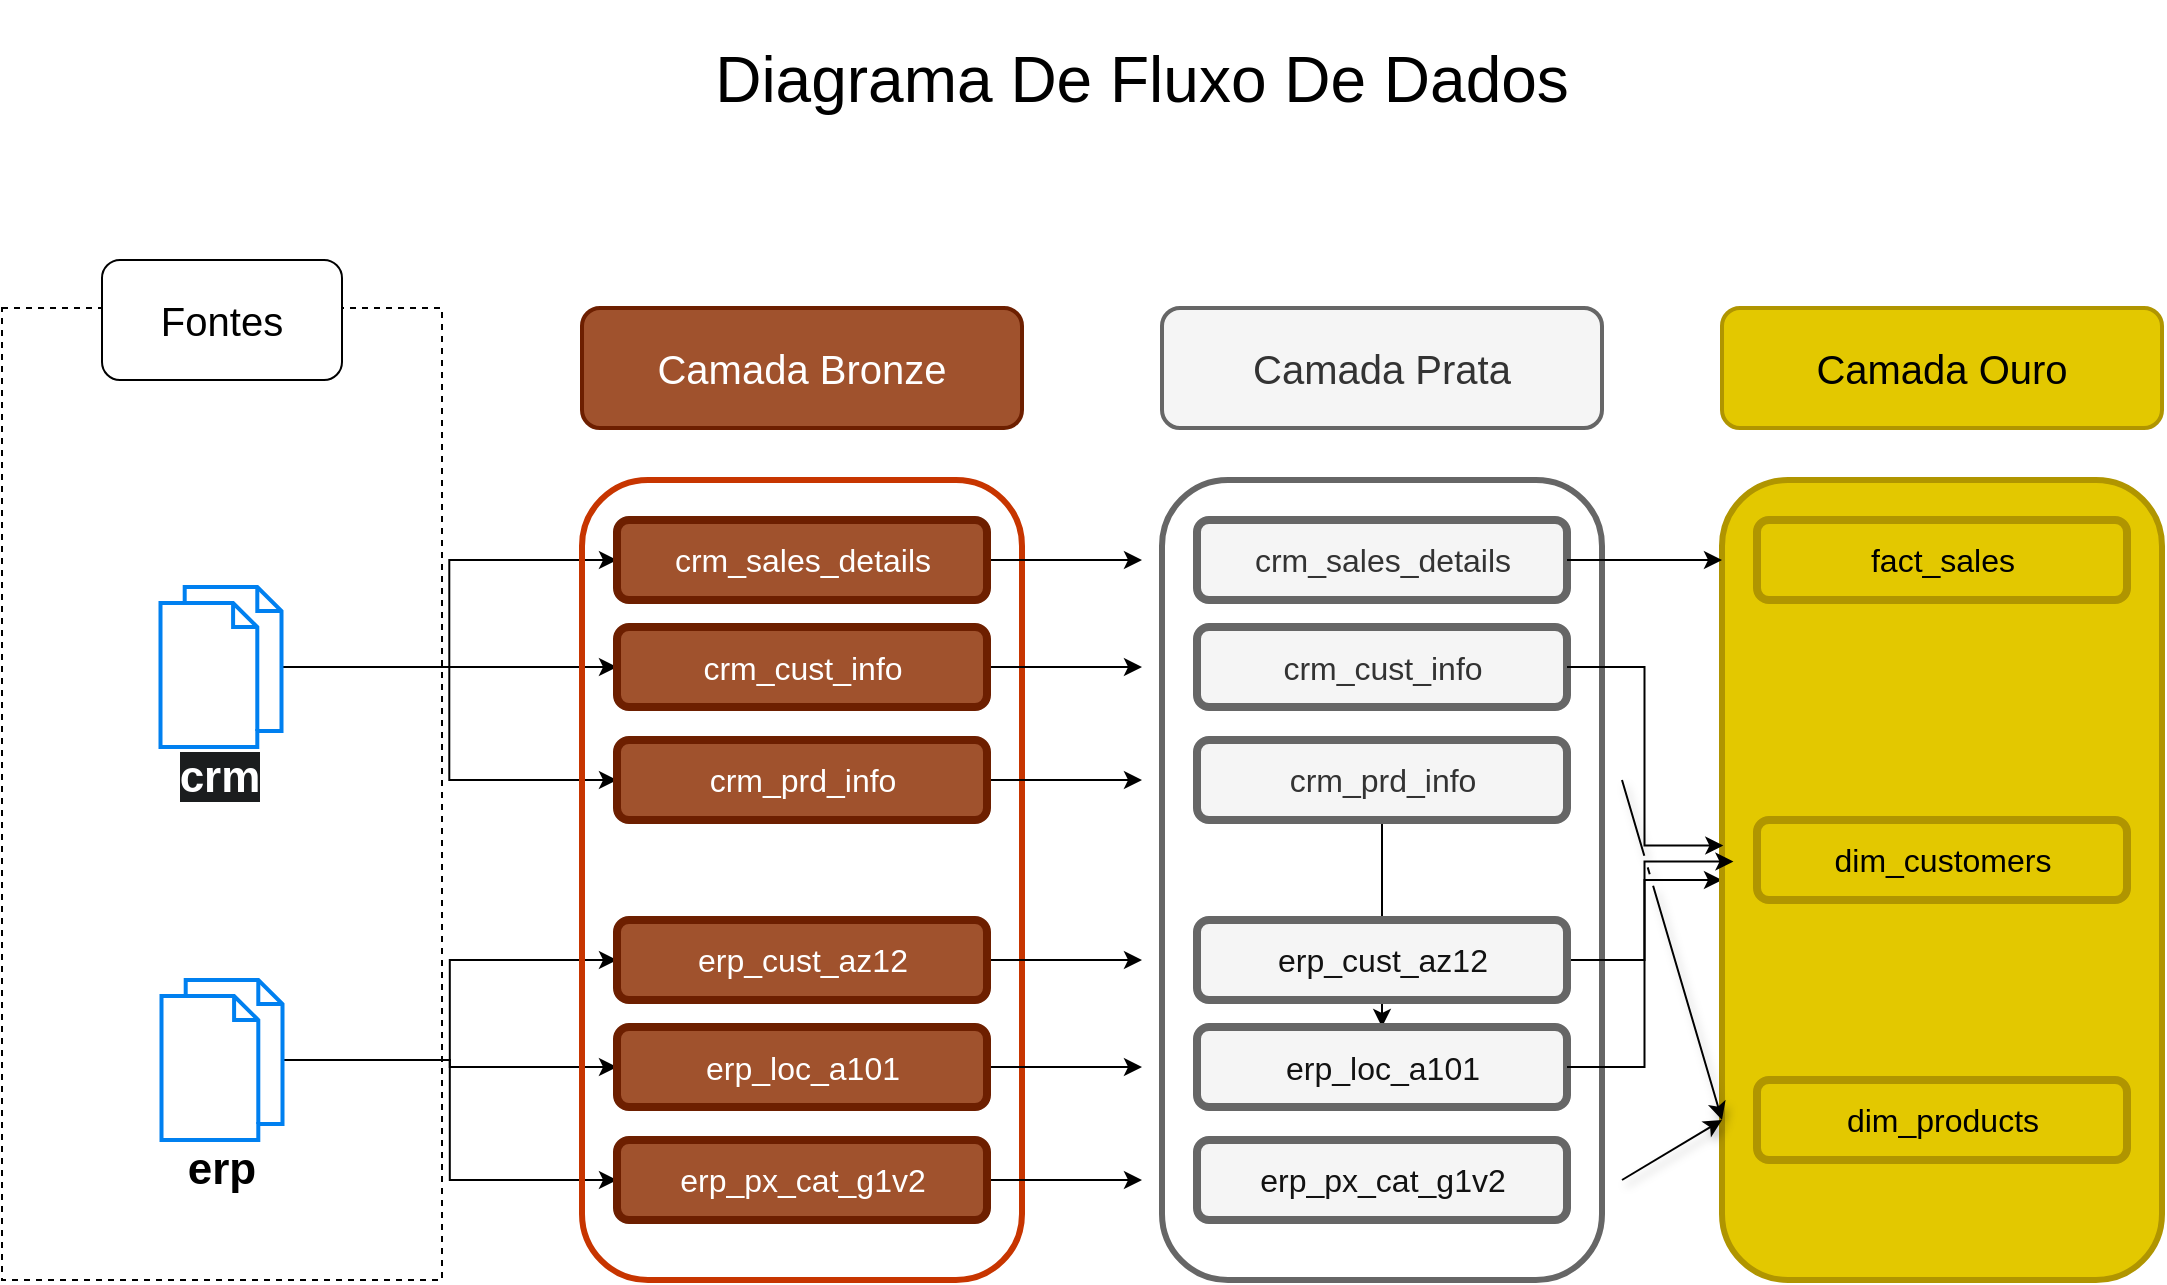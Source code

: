 <mxfile version="28.0.6">
  <diagram name="Página-1" id="BbCafUSr3fl2cwAO6K0_">
    <mxGraphModel dx="1209" dy="814" grid="1" gridSize="10" guides="1" tooltips="1" connect="1" arrows="1" fold="1" page="1" pageScale="1" pageWidth="1169" pageHeight="827" math="0" shadow="0">
      <root>
        <mxCell id="0" />
        <mxCell id="1" parent="0" />
        <mxCell id="JEhC4v_FIS09x3qAdVIA-3" value="" style="rounded=0;whiteSpace=wrap;html=1;dashed=1;fillColor=none;" vertex="1" parent="1">
          <mxGeometry x="50" y="194" width="220" height="486" as="geometry" />
        </mxCell>
        <mxCell id="JEhC4v_FIS09x3qAdVIA-4" value="&lt;font style=&quot;font-size: 20px;&quot;&gt;Fontes&lt;/font&gt;" style="rounded=1;whiteSpace=wrap;html=1;" vertex="1" parent="1">
          <mxGeometry x="100" y="170" width="120" height="60" as="geometry" />
        </mxCell>
        <mxCell id="JEhC4v_FIS09x3qAdVIA-60" style="edgeStyle=orthogonalEdgeStyle;rounded=0;orthogonalLoop=1;jettySize=auto;html=1;" edge="1" parent="1" source="JEhC4v_FIS09x3qAdVIA-5" target="JEhC4v_FIS09x3qAdVIA-13">
          <mxGeometry relative="1" as="geometry" />
        </mxCell>
        <mxCell id="JEhC4v_FIS09x3qAdVIA-61" style="edgeStyle=orthogonalEdgeStyle;rounded=0;orthogonalLoop=1;jettySize=auto;html=1;" edge="1" parent="1" source="JEhC4v_FIS09x3qAdVIA-5" target="JEhC4v_FIS09x3qAdVIA-12">
          <mxGeometry relative="1" as="geometry" />
        </mxCell>
        <mxCell id="JEhC4v_FIS09x3qAdVIA-62" style="edgeStyle=orthogonalEdgeStyle;rounded=0;orthogonalLoop=1;jettySize=auto;html=1;entryX=0;entryY=0.5;entryDx=0;entryDy=0;" edge="1" parent="1" source="JEhC4v_FIS09x3qAdVIA-5" target="JEhC4v_FIS09x3qAdVIA-14">
          <mxGeometry relative="1" as="geometry" />
        </mxCell>
        <mxCell id="JEhC4v_FIS09x3qAdVIA-5" value="" style="html=1;verticalLabelPosition=bottom;align=center;labelBackgroundColor=#ffffff;verticalAlign=top;strokeWidth=2;strokeColor=#0080F0;shadow=0;dashed=0;shape=mxgraph.ios7.icons.documents;" vertex="1" parent="1">
          <mxGeometry x="129.25" y="333.5" width="60.5" height="80" as="geometry" />
        </mxCell>
        <mxCell id="JEhC4v_FIS09x3qAdVIA-63" style="edgeStyle=orthogonalEdgeStyle;rounded=0;orthogonalLoop=1;jettySize=auto;html=1;" edge="1" parent="1" source="JEhC4v_FIS09x3qAdVIA-6" target="JEhC4v_FIS09x3qAdVIA-16">
          <mxGeometry relative="1" as="geometry" />
        </mxCell>
        <mxCell id="JEhC4v_FIS09x3qAdVIA-64" style="edgeStyle=orthogonalEdgeStyle;rounded=0;orthogonalLoop=1;jettySize=auto;html=1;" edge="1" parent="1" source="JEhC4v_FIS09x3qAdVIA-6" target="JEhC4v_FIS09x3qAdVIA-15">
          <mxGeometry relative="1" as="geometry" />
        </mxCell>
        <mxCell id="JEhC4v_FIS09x3qAdVIA-65" style="edgeStyle=orthogonalEdgeStyle;rounded=0;orthogonalLoop=1;jettySize=auto;html=1;entryX=0;entryY=0.5;entryDx=0;entryDy=0;" edge="1" parent="1" source="JEhC4v_FIS09x3qAdVIA-6" target="JEhC4v_FIS09x3qAdVIA-17">
          <mxGeometry relative="1" as="geometry" />
        </mxCell>
        <mxCell id="JEhC4v_FIS09x3qAdVIA-6" value="" style="html=1;verticalLabelPosition=bottom;align=center;labelBackgroundColor=#ffffff;verticalAlign=top;strokeWidth=2;strokeColor=#0080F0;shadow=0;dashed=0;shape=mxgraph.ios7.icons.documents;" vertex="1" parent="1">
          <mxGeometry x="129.75" y="530" width="60.5" height="80" as="geometry" />
        </mxCell>
        <mxCell id="JEhC4v_FIS09x3qAdVIA-7" value="&lt;br&gt;&lt;b style=&quot;forced-color-adjust: none; box-shadow: none !important; color: rgb(255, 255, 255); font-family: Helvetica; font-size: 22px; font-style: normal; font-variant-ligatures: normal; font-variant-caps: normal; letter-spacing: normal; orphans: 2; text-align: center; text-indent: 0px; text-transform: none; widows: 2; word-spacing: 0px; -webkit-text-stroke-width: 0px; white-space: normal; background-color: rgb(27, 29, 30); text-decoration-thickness: initial; text-decoration-style: initial; text-decoration-color: initial;&quot;&gt;&lt;span style=&quot;forced-color-adjust: none; box-shadow: none !important;&quot;&gt;crm&lt;/span&gt;&lt;/b&gt;&lt;div&gt;&lt;br/&gt;&lt;/div&gt;" style="text;html=1;align=center;verticalAlign=middle;whiteSpace=wrap;rounded=0;" vertex="1" parent="1">
          <mxGeometry x="129.25" y="413.5" width="60" height="30" as="geometry" />
        </mxCell>
        <mxCell id="JEhC4v_FIS09x3qAdVIA-8" value="&lt;div&gt;&lt;font style=&quot;font-size: 22px;&quot;&gt;&lt;b&gt;erp&lt;/b&gt;&lt;/font&gt;&lt;/div&gt;" style="text;html=1;align=center;verticalAlign=middle;whiteSpace=wrap;rounded=0;" vertex="1" parent="1">
          <mxGeometry x="129.75" y="610" width="60" height="30" as="geometry" />
        </mxCell>
        <mxCell id="JEhC4v_FIS09x3qAdVIA-10" value="" style="rounded=1;whiteSpace=wrap;html=1;fillColor=none;fontColor=#000000;strokeColor=#C73500;strokeWidth=3;" vertex="1" parent="1">
          <mxGeometry x="340" y="280" width="220" height="400" as="geometry" />
        </mxCell>
        <mxCell id="JEhC4v_FIS09x3qAdVIA-11" value="&lt;font style=&quot;font-size: 20px;&quot;&gt;Camada Bronze&lt;/font&gt;" style="rounded=1;whiteSpace=wrap;html=1;fillColor=#a0522d;fontColor=#ffffff;strokeColor=#6D1F00;strokeWidth=2;" vertex="1" parent="1">
          <mxGeometry x="340" y="194" width="220" height="60" as="geometry" />
        </mxCell>
        <mxCell id="JEhC4v_FIS09x3qAdVIA-75" style="edgeStyle=orthogonalEdgeStyle;rounded=0;orthogonalLoop=1;jettySize=auto;html=1;" edge="1" parent="1" source="JEhC4v_FIS09x3qAdVIA-12">
          <mxGeometry relative="1" as="geometry">
            <mxPoint x="620.0" y="320" as="targetPoint" />
          </mxGeometry>
        </mxCell>
        <mxCell id="JEhC4v_FIS09x3qAdVIA-12" value="&lt;font style=&quot;font-size: 16px;&quot;&gt;crm_sales_details&lt;/font&gt;" style="rounded=1;whiteSpace=wrap;html=1;fillColor=#a0522d;fontColor=#ffffff;strokeColor=#6D1F00;strokeWidth=4;" vertex="1" parent="1">
          <mxGeometry x="357.5" y="300" width="185" height="40" as="geometry" />
        </mxCell>
        <mxCell id="JEhC4v_FIS09x3qAdVIA-76" style="edgeStyle=orthogonalEdgeStyle;rounded=0;orthogonalLoop=1;jettySize=auto;html=1;" edge="1" parent="1" source="JEhC4v_FIS09x3qAdVIA-13">
          <mxGeometry relative="1" as="geometry">
            <mxPoint x="620.0" y="373.5" as="targetPoint" />
          </mxGeometry>
        </mxCell>
        <mxCell id="JEhC4v_FIS09x3qAdVIA-13" value="&lt;span style=&quot;font-size: 16px;&quot;&gt;crm_cust_info&lt;/span&gt;" style="rounded=1;whiteSpace=wrap;html=1;fillColor=#a0522d;fontColor=#ffffff;strokeColor=#6D1F00;strokeWidth=4;" vertex="1" parent="1">
          <mxGeometry x="357.5" y="353.5" width="185" height="40" as="geometry" />
        </mxCell>
        <mxCell id="JEhC4v_FIS09x3qAdVIA-77" style="edgeStyle=orthogonalEdgeStyle;rounded=0;orthogonalLoop=1;jettySize=auto;html=1;" edge="1" parent="1" source="JEhC4v_FIS09x3qAdVIA-14">
          <mxGeometry relative="1" as="geometry">
            <mxPoint x="620.0" y="430" as="targetPoint" />
          </mxGeometry>
        </mxCell>
        <mxCell id="JEhC4v_FIS09x3qAdVIA-14" value="&lt;font style=&quot;font-size: 16px;&quot;&gt;crm_prd_info&lt;/font&gt;" style="rounded=1;whiteSpace=wrap;html=1;fillColor=#a0522d;fontColor=#ffffff;strokeColor=#6D1F00;strokeWidth=4;" vertex="1" parent="1">
          <mxGeometry x="357.5" y="410" width="185" height="40" as="geometry" />
        </mxCell>
        <mxCell id="JEhC4v_FIS09x3qAdVIA-78" style="edgeStyle=orthogonalEdgeStyle;rounded=0;orthogonalLoop=1;jettySize=auto;html=1;" edge="1" parent="1" source="JEhC4v_FIS09x3qAdVIA-15">
          <mxGeometry relative="1" as="geometry">
            <mxPoint x="620.0" y="520" as="targetPoint" />
          </mxGeometry>
        </mxCell>
        <mxCell id="JEhC4v_FIS09x3qAdVIA-15" value="&lt;font style=&quot;font-size: 16px;&quot;&gt;erp_cust_az12&lt;/font&gt;" style="rounded=1;whiteSpace=wrap;html=1;fillColor=#a0522d;fontColor=#ffffff;strokeColor=#6D1F00;strokeWidth=4;" vertex="1" parent="1">
          <mxGeometry x="357.5" y="500" width="185" height="40" as="geometry" />
        </mxCell>
        <mxCell id="JEhC4v_FIS09x3qAdVIA-79" style="edgeStyle=orthogonalEdgeStyle;rounded=0;orthogonalLoop=1;jettySize=auto;html=1;" edge="1" parent="1" source="JEhC4v_FIS09x3qAdVIA-16">
          <mxGeometry relative="1" as="geometry">
            <mxPoint x="620.0" y="573.5" as="targetPoint" />
          </mxGeometry>
        </mxCell>
        <mxCell id="JEhC4v_FIS09x3qAdVIA-16" value="&lt;span style=&quot;font-size: 16px;&quot;&gt;erp_loc_a101&lt;/span&gt;" style="rounded=1;whiteSpace=wrap;html=1;fillColor=#a0522d;fontColor=#ffffff;strokeColor=#6D1F00;strokeWidth=4;" vertex="1" parent="1">
          <mxGeometry x="357.5" y="553.5" width="185" height="40" as="geometry" />
        </mxCell>
        <mxCell id="JEhC4v_FIS09x3qAdVIA-80" style="edgeStyle=orthogonalEdgeStyle;rounded=0;orthogonalLoop=1;jettySize=auto;html=1;" edge="1" parent="1" source="JEhC4v_FIS09x3qAdVIA-17">
          <mxGeometry relative="1" as="geometry">
            <mxPoint x="620.0" y="630" as="targetPoint" />
          </mxGeometry>
        </mxCell>
        <mxCell id="JEhC4v_FIS09x3qAdVIA-17" value="&lt;span style=&quot;font-size: 16px;&quot;&gt;erp_px_cat_g1v2&lt;/span&gt;" style="rounded=1;whiteSpace=wrap;html=1;fillColor=#a0522d;fontColor=#ffffff;strokeColor=#6D1F00;strokeWidth=4;" vertex="1" parent="1">
          <mxGeometry x="357.5" y="610" width="185" height="40" as="geometry" />
        </mxCell>
        <mxCell id="JEhC4v_FIS09x3qAdVIA-35" value="" style="rounded=1;whiteSpace=wrap;html=1;strokeWidth=3;fillColor=none;strokeColor=#666666;fontColor=#333333;" vertex="1" parent="1">
          <mxGeometry x="630" y="280" width="220" height="400" as="geometry" />
        </mxCell>
        <mxCell id="JEhC4v_FIS09x3qAdVIA-36" value="&lt;font style=&quot;font-size: 20px;&quot;&gt;Camada Prata&lt;/font&gt;" style="rounded=1;whiteSpace=wrap;html=1;strokeWidth=2;fillColor=#f5f5f5;strokeColor=#666666;fontColor=#333333;" vertex="1" parent="1">
          <mxGeometry x="630" y="194" width="220" height="60" as="geometry" />
        </mxCell>
        <mxCell id="JEhC4v_FIS09x3qAdVIA-37" value="&lt;font style=&quot;font-size: 16px;&quot;&gt;crm_sales_details&lt;/font&gt;" style="rounded=1;whiteSpace=wrap;html=1;strokeWidth=4;fillColor=#f5f5f5;strokeColor=#666666;fontColor=#333333;" vertex="1" parent="1">
          <mxGeometry x="647.5" y="300" width="185" height="40" as="geometry" />
        </mxCell>
        <mxCell id="JEhC4v_FIS09x3qAdVIA-38" value="&lt;span style=&quot;font-size: 16px;&quot;&gt;crm_cust_info&lt;/span&gt;" style="rounded=1;whiteSpace=wrap;html=1;strokeWidth=4;fillColor=#f5f5f5;strokeColor=#666666;fontColor=#333333;" vertex="1" parent="1">
          <mxGeometry x="647.5" y="353.5" width="185" height="40" as="geometry" />
        </mxCell>
        <mxCell id="JEhC4v_FIS09x3qAdVIA-91" value="" style="edgeStyle=orthogonalEdgeStyle;rounded=0;orthogonalLoop=1;jettySize=auto;html=1;" edge="1" parent="1" source="JEhC4v_FIS09x3qAdVIA-39" target="JEhC4v_FIS09x3qAdVIA-41">
          <mxGeometry relative="1" as="geometry" />
        </mxCell>
        <mxCell id="JEhC4v_FIS09x3qAdVIA-39" value="&lt;font style=&quot;font-size: 16px;&quot;&gt;crm_prd_info&lt;/font&gt;" style="rounded=1;whiteSpace=wrap;html=1;strokeWidth=4;fillColor=#f5f5f5;strokeColor=#666666;fontColor=#333333;" vertex="1" parent="1">
          <mxGeometry x="647.5" y="410" width="185" height="40" as="geometry" />
        </mxCell>
        <mxCell id="JEhC4v_FIS09x3qAdVIA-84" style="edgeStyle=orthogonalEdgeStyle;rounded=0;orthogonalLoop=1;jettySize=auto;html=1;entryX=0;entryY=0.5;entryDx=0;entryDy=0;" edge="1" parent="1" source="JEhC4v_FIS09x3qAdVIA-40" target="JEhC4v_FIS09x3qAdVIA-51">
          <mxGeometry relative="1" as="geometry" />
        </mxCell>
        <mxCell id="JEhC4v_FIS09x3qAdVIA-40" value="&lt;span style=&quot;color: rgb(18, 18, 18); font-size: 16px;&quot;&gt;erp_cust_az12&lt;/span&gt;" style="rounded=1;whiteSpace=wrap;html=1;strokeWidth=4;fillColor=#f5f5f5;strokeColor=#666666;fontColor=#333333;" vertex="1" parent="1">
          <mxGeometry x="647.5" y="500" width="185" height="40" as="geometry" />
        </mxCell>
        <mxCell id="JEhC4v_FIS09x3qAdVIA-41" value="&lt;span style=&quot;color: rgb(18, 18, 18); font-size: 16px;&quot;&gt;erp_loc_a101&lt;/span&gt;" style="rounded=1;whiteSpace=wrap;html=1;strokeWidth=4;fillColor=#f5f5f5;strokeColor=#666666;fontColor=#333333;" vertex="1" parent="1">
          <mxGeometry x="647.5" y="553.5" width="185" height="40" as="geometry" />
        </mxCell>
        <mxCell id="JEhC4v_FIS09x3qAdVIA-42" value="&lt;span style=&quot;color: rgb(18, 18, 18); font-size: 16px;&quot;&gt;erp_px_cat_g1v2&lt;/span&gt;" style="rounded=1;whiteSpace=wrap;html=1;strokeWidth=4;fillColor=#f5f5f5;strokeColor=#666666;fontColor=#333333;" vertex="1" parent="1">
          <mxGeometry x="647.5" y="610" width="185" height="40" as="geometry" />
        </mxCell>
        <mxCell id="JEhC4v_FIS09x3qAdVIA-51" value="" style="rounded=1;whiteSpace=wrap;html=1;fillColor=#e3c800;strokeColor=#B09500;strokeWidth=3;fontColor=#000000;" vertex="1" parent="1">
          <mxGeometry x="910" y="280" width="220" height="400" as="geometry" />
        </mxCell>
        <mxCell id="JEhC4v_FIS09x3qAdVIA-52" value="&lt;font style=&quot;font-size: 20px;&quot;&gt;Camada Ouro&lt;/font&gt;" style="rounded=1;whiteSpace=wrap;html=1;fillColor=#e3c800;strokeColor=#B09500;strokeWidth=2;fontColor=#000000;" vertex="1" parent="1">
          <mxGeometry x="910" y="194" width="220" height="60" as="geometry" />
        </mxCell>
        <mxCell id="JEhC4v_FIS09x3qAdVIA-53" value="&lt;font style=&quot;font-size: 16px;&quot;&gt;fact_sales&lt;/font&gt;" style="rounded=1;whiteSpace=wrap;html=1;fillColor=#e3c800;strokeColor=#B09500;strokeWidth=4;fontColor=#000000;" vertex="1" parent="1">
          <mxGeometry x="927.5" y="300" width="185" height="40" as="geometry" />
        </mxCell>
        <mxCell id="JEhC4v_FIS09x3qAdVIA-54" value="&lt;span style=&quot;font-size: 16px;&quot;&gt;dim_customers&lt;/span&gt;" style="rounded=1;whiteSpace=wrap;html=1;fillColor=#e3c800;strokeColor=#B09500;strokeWidth=4;fontColor=#000000;" vertex="1" parent="1">
          <mxGeometry x="927.5" y="450" width="185" height="40" as="geometry" />
        </mxCell>
        <mxCell id="JEhC4v_FIS09x3qAdVIA-55" value="&lt;span style=&quot;font-size: 16px;&quot;&gt;dim_products&lt;/span&gt;" style="rounded=1;whiteSpace=wrap;html=1;fillColor=#e3c800;strokeColor=#B09500;strokeWidth=4;fontColor=#000000;" vertex="1" parent="1">
          <mxGeometry x="927.5" y="580" width="185" height="40" as="geometry" />
        </mxCell>
        <mxCell id="JEhC4v_FIS09x3qAdVIA-73" style="edgeStyle=orthogonalEdgeStyle;rounded=0;orthogonalLoop=1;jettySize=auto;html=1;entryX=0.003;entryY=0.457;entryDx=0;entryDy=0;entryPerimeter=0;" edge="1" parent="1" source="JEhC4v_FIS09x3qAdVIA-38" target="JEhC4v_FIS09x3qAdVIA-51">
          <mxGeometry relative="1" as="geometry" />
        </mxCell>
        <mxCell id="JEhC4v_FIS09x3qAdVIA-83" style="edgeStyle=orthogonalEdgeStyle;rounded=0;orthogonalLoop=1;jettySize=auto;html=1;entryX=0;entryY=0.1;entryDx=0;entryDy=0;entryPerimeter=0;" edge="1" parent="1" source="JEhC4v_FIS09x3qAdVIA-37" target="JEhC4v_FIS09x3qAdVIA-51">
          <mxGeometry relative="1" as="geometry" />
        </mxCell>
        <mxCell id="JEhC4v_FIS09x3qAdVIA-85" style="edgeStyle=orthogonalEdgeStyle;rounded=0;orthogonalLoop=1;jettySize=auto;html=1;entryX=0.026;entryY=0.477;entryDx=0;entryDy=0;entryPerimeter=0;" edge="1" parent="1" source="JEhC4v_FIS09x3qAdVIA-41" target="JEhC4v_FIS09x3qAdVIA-51">
          <mxGeometry relative="1" as="geometry" />
        </mxCell>
        <mxCell id="JEhC4v_FIS09x3qAdVIA-87" value="" style="endArrow=classic;html=1;rounded=0;entryX=0;entryY=0.8;entryDx=0;entryDy=0;entryPerimeter=0;shadow=1;jumpStyle=gap;" edge="1" parent="1" target="JEhC4v_FIS09x3qAdVIA-51">
          <mxGeometry width="50" height="50" relative="1" as="geometry">
            <mxPoint x="860" y="430" as="sourcePoint" />
            <mxPoint x="882.5" y="389" as="targetPoint" />
          </mxGeometry>
        </mxCell>
        <mxCell id="JEhC4v_FIS09x3qAdVIA-88" value="" style="endArrow=classic;html=1;rounded=0;shadow=1;jumpStyle=gap;" edge="1" parent="1">
          <mxGeometry width="50" height="50" relative="1" as="geometry">
            <mxPoint x="860" y="630" as="sourcePoint" />
            <mxPoint x="910" y="600" as="targetPoint" />
          </mxGeometry>
        </mxCell>
        <mxCell id="JEhC4v_FIS09x3qAdVIA-89" value="&lt;font style=&quot;font-size: 32px;&quot;&gt;Diagrama De Fluxo De Dados&lt;/font&gt;" style="text;html=1;align=center;verticalAlign=middle;whiteSpace=wrap;rounded=0;" vertex="1" parent="1">
          <mxGeometry x="280" y="40" width="680" height="80" as="geometry" />
        </mxCell>
      </root>
    </mxGraphModel>
  </diagram>
</mxfile>
